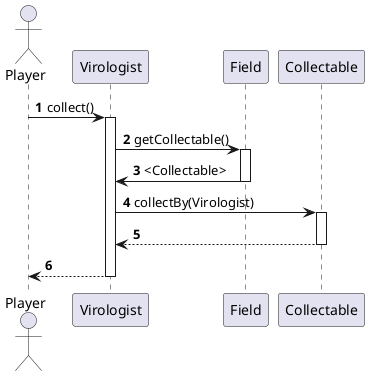 @startuml
'https://plantuml.com/sequence-diagram

autonumber

actor Player

Player -> Virologist: collect()
Activate Virologist

Virologist -> Field: getCollectable()
Activate Field
Field -> Virologist: <Collectable>
Deactivate Field

Virologist -> Collectable: collectBy(Virologist)
Activate Collectable

Collectable --> Virologist:
Deactivate Collectable
Virologist --> Player
Deactivate Virologist

@enduml